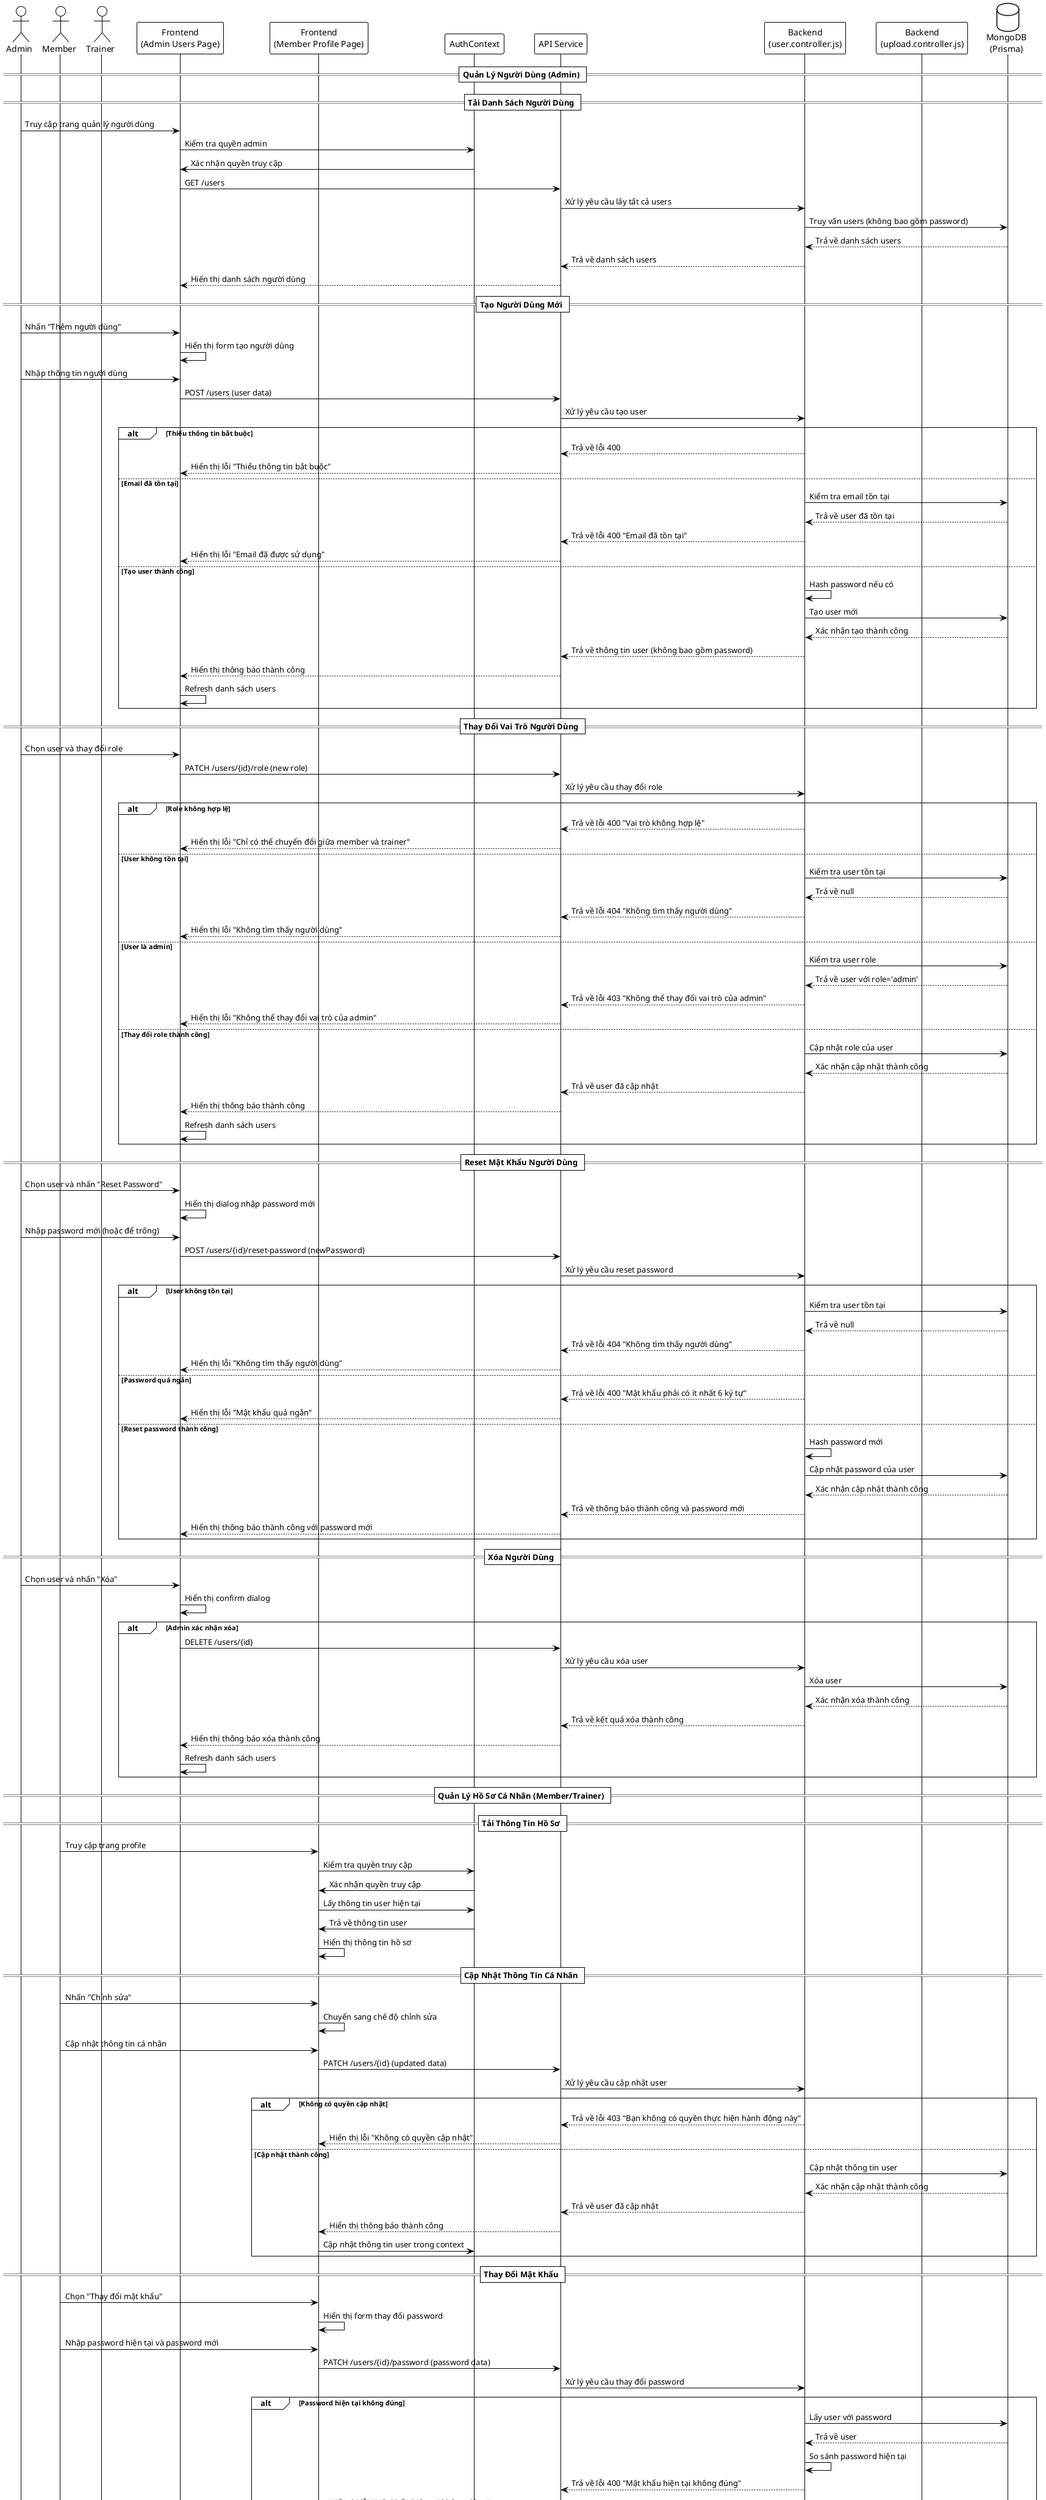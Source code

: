 @startuml user_management_sequence
!theme plain
skinparam ParticipantPadding 20
skinparam BoxPadding 10

actor Admin
actor Member
actor Trainer
participant "Frontend\n(Admin Users Page)" as AdminFrontend
participant "Frontend\n(Member Profile Page)" as MemberFrontend
participant "AuthContext" as AuthContext
participant "API Service" as API
participant "Backend\n(user.controller.js)" as UserBackend
participant "Backend\n(upload.controller.js)" as UploadBackend
database "MongoDB\n(Prisma)" as MongoDB

== Quản Lý Người Dùng (Admin) ==

== Tải Danh Sách Người Dùng ==
Admin -> AdminFrontend: Truy cập trang quản lý người dùng
AdminFrontend -> AuthContext: Kiểm tra quyền admin
AuthContext -> AdminFrontend: Xác nhận quyền truy cập

AdminFrontend -> API: GET /users
API -> UserBackend: Xử lý yêu cầu lấy tất cả users
UserBackend -> MongoDB: Truy vấn users (không bao gồm password)
MongoDB --> UserBackend: Trả về danh sách users
UserBackend --> API: Trả về danh sách users
API --> AdminFrontend: Hiển thị danh sách người dùng

== Tạo Người Dùng Mới ==
Admin -> AdminFrontend: Nhấn "Thêm người dùng"
AdminFrontend -> AdminFrontend: Hiển thị form tạo người dùng

Admin -> AdminFrontend: Nhập thông tin người dùng
AdminFrontend -> API: POST /users (user data)
API -> UserBackend: Xử lý yêu cầu tạo user

alt Thiếu thông tin bắt buộc
    UserBackend --> API: Trả về lỗi 400
    API --> AdminFrontend: Hiển thị lỗi "Thiếu thông tin bắt buộc"
else Email đã tồn tại
    UserBackend -> MongoDB: Kiểm tra email tồn tại
    MongoDB --> UserBackend: Trả về user đã tồn tại
    UserBackend --> API: Trả về lỗi 400 "Email đã tồn tại"
    API --> AdminFrontend: Hiển thị lỗi "Email đã được sử dụng"
else Tạo user thành công
    UserBackend -> UserBackend: Hash password nếu có
    UserBackend -> MongoDB: Tạo user mới
    MongoDB --> UserBackend: Xác nhận tạo thành công
    UserBackend --> API: Trả về thông tin user (không bao gồm password)
    API --> AdminFrontend: Hiển thị thông báo thành công
    AdminFrontend -> AdminFrontend: Refresh danh sách users
end

== Thay Đổi Vai Trò Người Dùng ==
Admin -> AdminFrontend: Chọn user và thay đổi role
AdminFrontend -> API: PATCH /users/{id}/role (new role)
API -> UserBackend: Xử lý yêu cầu thay đổi role

alt Role không hợp lệ
    UserBackend --> API: Trả về lỗi 400 "Vai trò không hợp lệ"
    API --> AdminFrontend: Hiển thị lỗi "Chỉ có thể chuyển đổi giữa member và trainer"
else User không tồn tại
    UserBackend -> MongoDB: Kiểm tra user tồn tại
    MongoDB --> UserBackend: Trả về null
    UserBackend --> API: Trả về lỗi 404 "Không tìm thấy người dùng"
    API --> AdminFrontend: Hiển thị lỗi "Không tìm thấy người dùng"
else User là admin
    UserBackend -> MongoDB: Kiểm tra user role
    MongoDB --> UserBackend: Trả về user với role='admin'
    UserBackend --> API: Trả về lỗi 403 "Không thể thay đổi vai trò của admin"
    API --> AdminFrontend: Hiển thị lỗi "Không thể thay đổi vai trò của admin"
else Thay đổi role thành công
    UserBackend -> MongoDB: Cập nhật role của user
    MongoDB --> UserBackend: Xác nhận cập nhật thành công
    UserBackend --> API: Trả về user đã cập nhật
    API --> AdminFrontend: Hiển thị thông báo thành công
    AdminFrontend -> AdminFrontend: Refresh danh sách users
end

== Reset Mật Khẩu Người Dùng ==
Admin -> AdminFrontend: Chọn user và nhấn "Reset Password"
AdminFrontend -> AdminFrontend: Hiển thị dialog nhập password mới

Admin -> AdminFrontend: Nhập password mới (hoặc để trống)
AdminFrontend -> API: POST /users/{id}/reset-password (newPassword)
API -> UserBackend: Xử lý yêu cầu reset password

alt User không tồn tại
    UserBackend -> MongoDB: Kiểm tra user tồn tại
    MongoDB --> UserBackend: Trả về null
    UserBackend --> API: Trả về lỗi 404 "Không tìm thấy người dùng"
    API --> AdminFrontend: Hiển thị lỗi "Không tìm thấy người dùng"
else Password quá ngắn
    UserBackend --> API: Trả về lỗi 400 "Mật khẩu phải có ít nhất 6 ký tự"
    API --> AdminFrontend: Hiển thị lỗi "Mật khẩu quá ngắn"
else Reset password thành công
    UserBackend -> UserBackend: Hash password mới
    UserBackend -> MongoDB: Cập nhật password của user
    MongoDB --> UserBackend: Xác nhận cập nhật thành công
    UserBackend --> API: Trả về thông báo thành công và password mới
    API --> AdminFrontend: Hiển thị thông báo thành công với password mới
end

== Xóa Người Dùng ==
Admin -> AdminFrontend: Chọn user và nhấn "Xóa"
AdminFrontend -> AdminFrontend: Hiển thị confirm dialog

alt Admin xác nhận xóa
    AdminFrontend -> API: DELETE /users/{id}
    API -> UserBackend: Xử lý yêu cầu xóa user
    UserBackend -> MongoDB: Xóa user
    MongoDB --> UserBackend: Xác nhận xóa thành công
    UserBackend --> API: Trả về kết quả xóa thành công
    API --> AdminFrontend: Hiển thị thông báo xóa thành công
    AdminFrontend -> AdminFrontend: Refresh danh sách users
end

== Quản Lý Hồ Sơ Cá Nhân (Member/Trainer) ==

== Tải Thông Tin Hồ Sơ ==
Member -> MemberFrontend: Truy cập trang profile
MemberFrontend -> AuthContext: Kiểm tra quyền truy cập
AuthContext -> MemberFrontend: Xác nhận quyền truy cập

MemberFrontend -> AuthContext: Lấy thông tin user hiện tại
AuthContext -> MemberFrontend: Trả về thông tin user
MemberFrontend -> MemberFrontend: Hiển thị thông tin hồ sơ

== Cập Nhật Thông Tin Cá Nhân ==
Member -> MemberFrontend: Nhấn "Chỉnh sửa"
MemberFrontend -> MemberFrontend: Chuyển sang chế độ chỉnh sửa

Member -> MemberFrontend: Cập nhật thông tin cá nhân
MemberFrontend -> API: PATCH /users/{id} (updated data)
API -> UserBackend: Xử lý yêu cầu cập nhật user

alt Không có quyền cập nhật
    UserBackend --> API: Trả về lỗi 403 "Bạn không có quyền thực hiện hành động này"
    API --> MemberFrontend: Hiển thị lỗi "Không có quyền cập nhật"
else Cập nhật thành công
    UserBackend -> MongoDB: Cập nhật thông tin user
    MongoDB --> UserBackend: Xác nhận cập nhật thành công
    UserBackend --> API: Trả về user đã cập nhật
    API --> MemberFrontend: Hiển thị thông báo thành công
    MemberFrontend -> AuthContext: Cập nhật thông tin user trong context
end

== Thay Đổi Mật Khẩu ==
Member -> MemberFrontend: Chọn "Thay đổi mật khẩu"
MemberFrontend -> MemberFrontend: Hiển thị form thay đổi password

Member -> MemberFrontend: Nhập password hiện tại và password mới
MemberFrontend -> API: PATCH /users/{id}/password (password data)
API -> UserBackend: Xử lý yêu cầu thay đổi password

alt Password hiện tại không đúng
    UserBackend -> MongoDB: Lấy user với password
    MongoDB --> UserBackend: Trả về user
    UserBackend -> UserBackend: So sánh password hiện tại
    UserBackend --> API: Trả về lỗi 400 "Mật khẩu hiện tại không đúng"
    API --> MemberFrontend: Hiển thị lỗi "Mật khẩu hiện tại không đúng"
else Password mới quá ngắn
    UserBackend --> API: Trả về lỗi 400 "Mật khẩu mới phải có ít nhất 6 ký tự"
    API --> MemberFrontend: Hiển thị lỗi "Mật khẩu mới quá ngắn"
else Thay đổi password thành công
    UserBackend -> UserBackend: Hash password mới
    UserBackend -> MongoDB: Cập nhật password của user
    MongoDB --> UserBackend: Xác nhận cập nhật thành công
    UserBackend --> API: Trả về thông báo thành công
    API --> MemberFrontend: Hiển thị thông báo thành công
end

== Upload Ảnh Đại Diện ==
Member -> MemberFrontend: Chọn ảnh đại diện
MemberFrontend -> MemberFrontend: Validate và resize ảnh

Member -> MemberFrontend: Nhấn "Upload"
MemberFrontend -> API: POST /upload/profile-image (formData)
API -> UploadBackend: Xử lý yêu cầu upload ảnh
UploadBackend -> UploadBackend: Lưu file ảnh
UploadBackend --> API: Trả về đường dẫn ảnh
API --> MemberFrontend: Trả về đường dẫn ảnh

MemberFrontend -> API: PATCH /users/{id} (profileImage: newPath)
API -> UserBackend: Cập nhật profileImage của user
UserBackend -> MongoDB: Cập nhật user
MongoDB --> UserBackend: Xác nhận cập nhật thành công
UserBackend --> API: Trả về user đã cập nhật
API --> MemberFrontend: Hiển thị ảnh đại diện mới

== Lấy Danh Sách Trainers ==
Admin -> AdminFrontend: Truy cập trang cần danh sách trainers
AdminFrontend -> API: GET /users/trainers
API -> UserBackend: Xử lý yêu cầu lấy trainers
UserBackend -> MongoDB: Truy vấn users với role='trainer' và active=true
MongoDB --> UserBackend: Trả về danh sách trainers
UserBackend --> API: Trả về danh sách trainers
API --> AdminFrontend: Hiển thị danh sách trainers

@enduml
